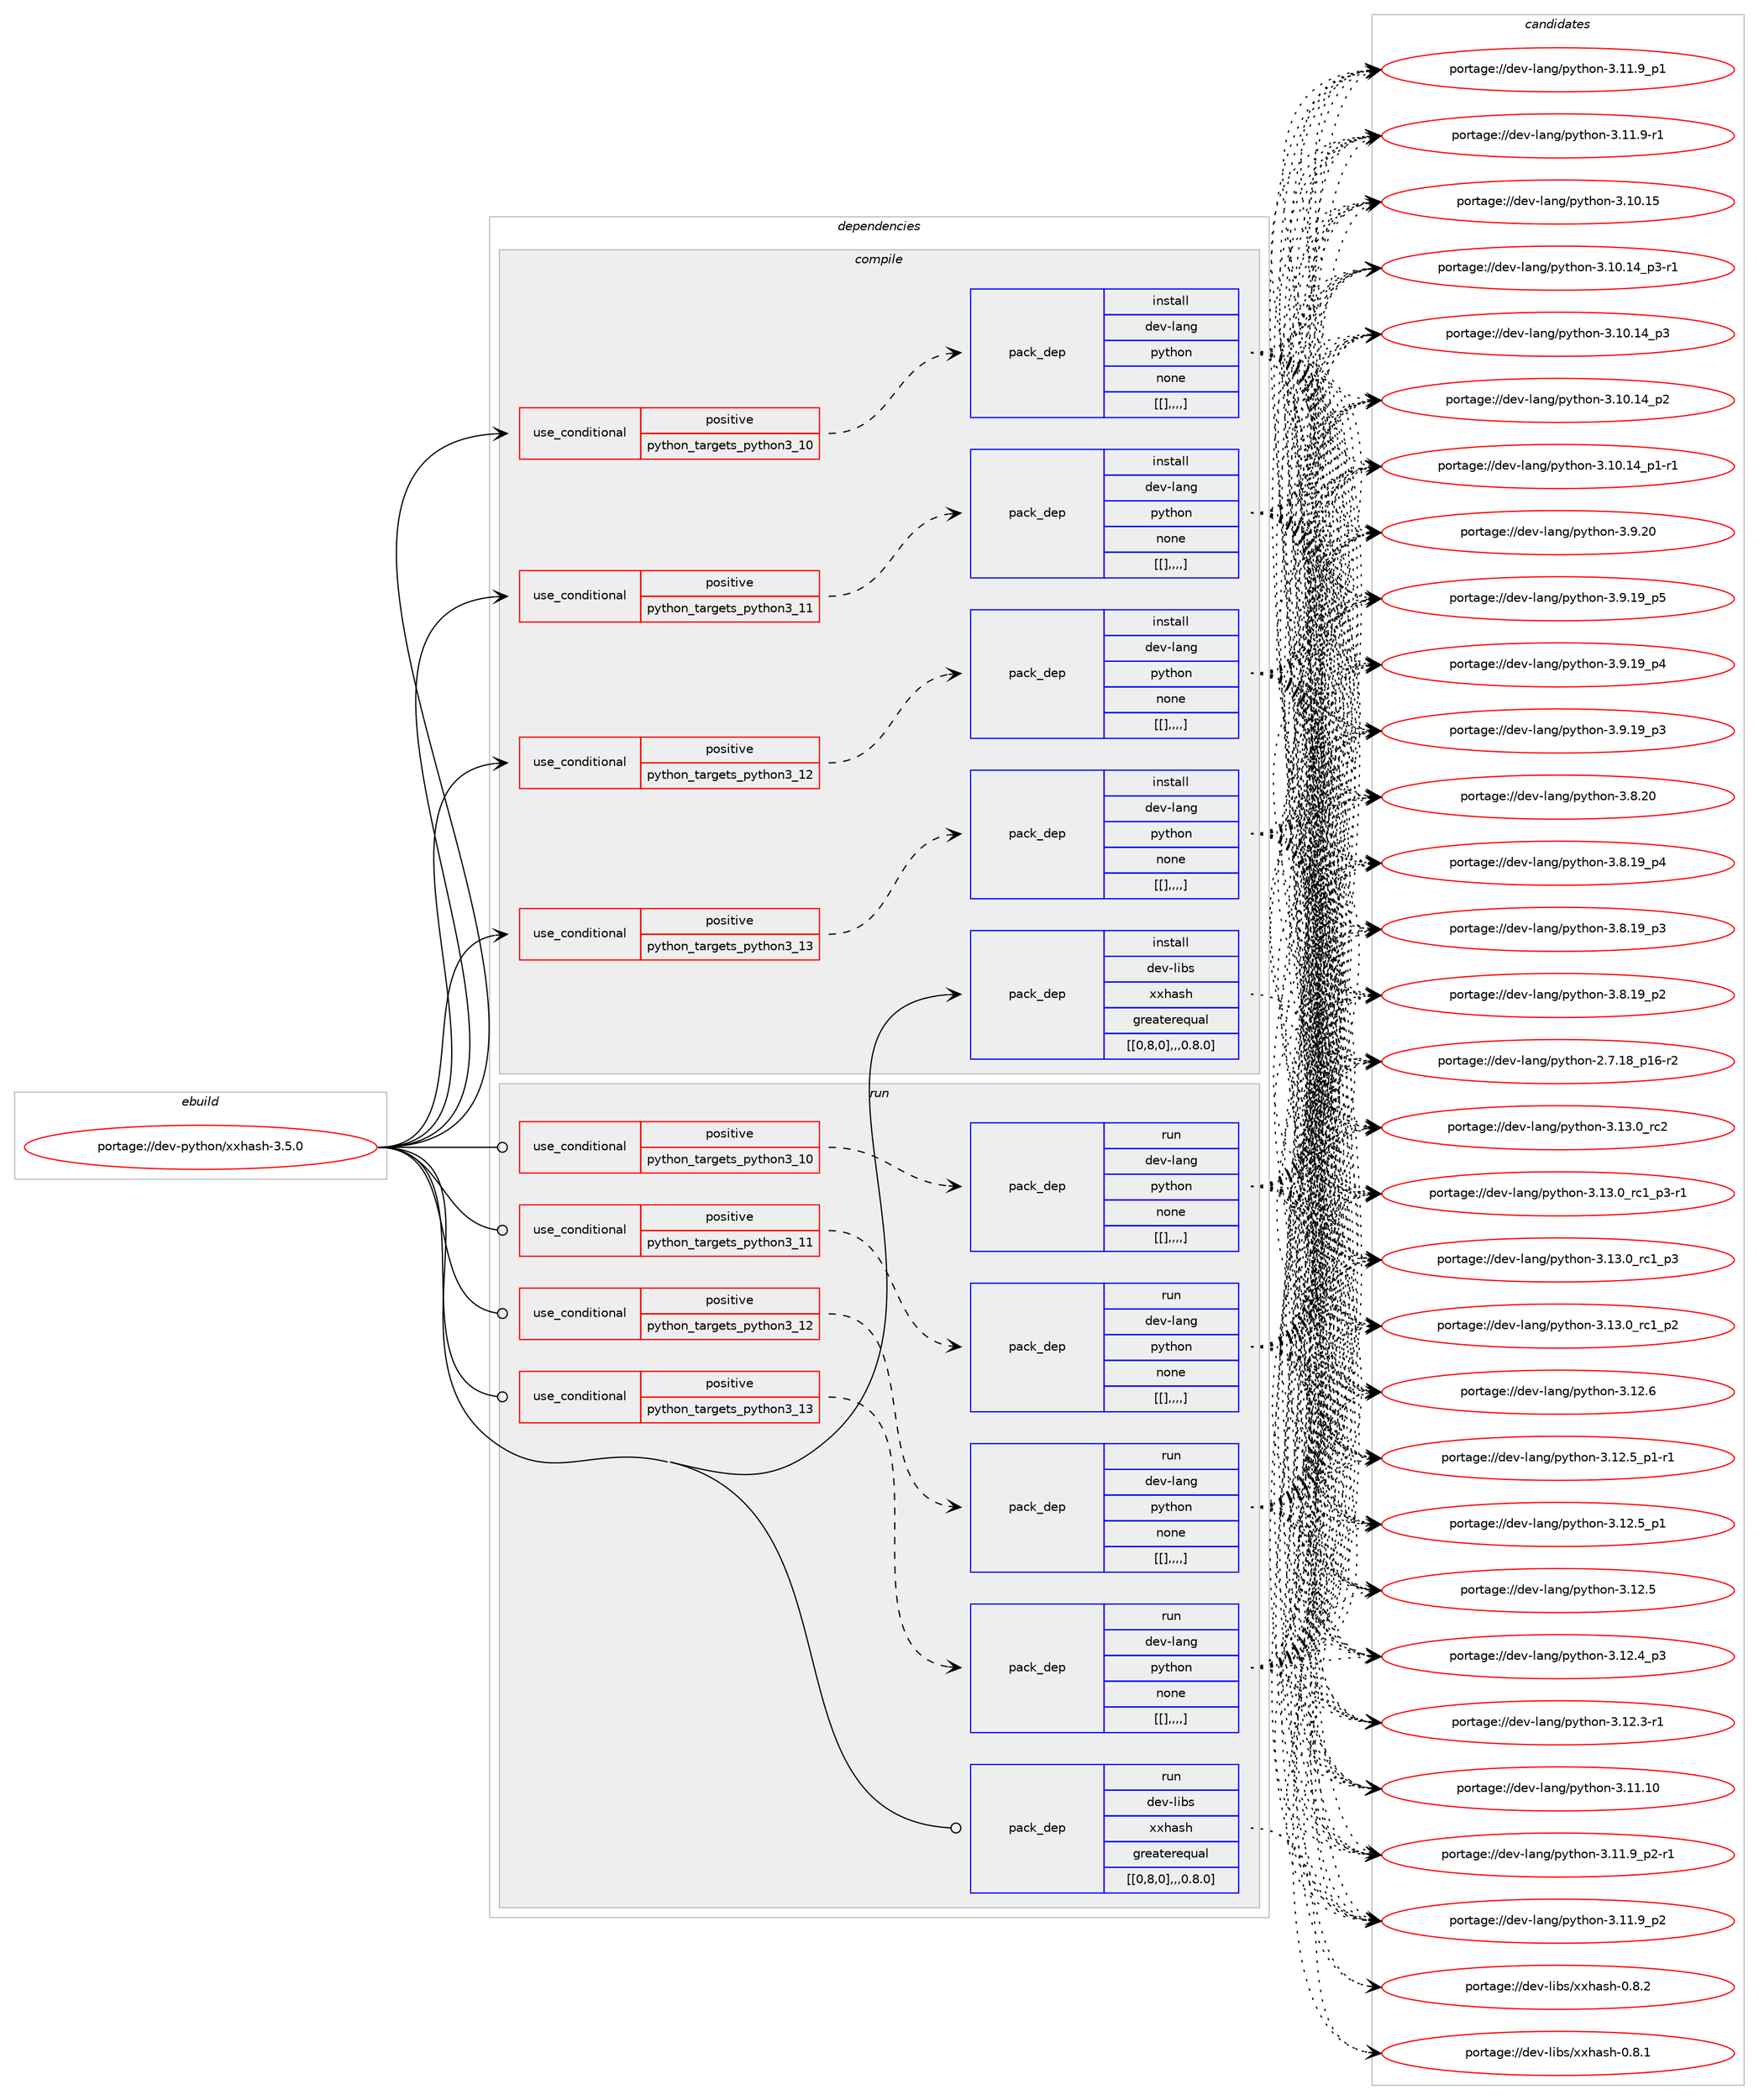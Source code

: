digraph prolog {

# *************
# Graph options
# *************

newrank=true;
concentrate=true;
compound=true;
graph [rankdir=LR,fontname=Helvetica,fontsize=10,ranksep=1.5];#, ranksep=2.5, nodesep=0.2];
edge  [arrowhead=vee];
node  [fontname=Helvetica,fontsize=10];

# **********
# The ebuild
# **********

subgraph cluster_leftcol {
color=gray;
label=<<i>ebuild</i>>;
id [label="portage://dev-python/xxhash-3.5.0", color=red, width=4, href="../dev-python/xxhash-3.5.0.svg"];
}

# ****************
# The dependencies
# ****************

subgraph cluster_midcol {
color=gray;
label=<<i>dependencies</i>>;
subgraph cluster_compile {
fillcolor="#eeeeee";
style=filled;
label=<<i>compile</i>>;
subgraph cond42444 {
dependency170131 [label=<<TABLE BORDER="0" CELLBORDER="1" CELLSPACING="0" CELLPADDING="4"><TR><TD ROWSPAN="3" CELLPADDING="10">use_conditional</TD></TR><TR><TD>positive</TD></TR><TR><TD>python_targets_python3_10</TD></TR></TABLE>>, shape=none, color=red];
subgraph pack126421 {
dependency170132 [label=<<TABLE BORDER="0" CELLBORDER="1" CELLSPACING="0" CELLPADDING="4" WIDTH="220"><TR><TD ROWSPAN="6" CELLPADDING="30">pack_dep</TD></TR><TR><TD WIDTH="110">install</TD></TR><TR><TD>dev-lang</TD></TR><TR><TD>python</TD></TR><TR><TD>none</TD></TR><TR><TD>[[],,,,]</TD></TR></TABLE>>, shape=none, color=blue];
}
dependency170131:e -> dependency170132:w [weight=20,style="dashed",arrowhead="vee"];
}
id:e -> dependency170131:w [weight=20,style="solid",arrowhead="vee"];
subgraph cond42445 {
dependency170133 [label=<<TABLE BORDER="0" CELLBORDER="1" CELLSPACING="0" CELLPADDING="4"><TR><TD ROWSPAN="3" CELLPADDING="10">use_conditional</TD></TR><TR><TD>positive</TD></TR><TR><TD>python_targets_python3_11</TD></TR></TABLE>>, shape=none, color=red];
subgraph pack126422 {
dependency170134 [label=<<TABLE BORDER="0" CELLBORDER="1" CELLSPACING="0" CELLPADDING="4" WIDTH="220"><TR><TD ROWSPAN="6" CELLPADDING="30">pack_dep</TD></TR><TR><TD WIDTH="110">install</TD></TR><TR><TD>dev-lang</TD></TR><TR><TD>python</TD></TR><TR><TD>none</TD></TR><TR><TD>[[],,,,]</TD></TR></TABLE>>, shape=none, color=blue];
}
dependency170133:e -> dependency170134:w [weight=20,style="dashed",arrowhead="vee"];
}
id:e -> dependency170133:w [weight=20,style="solid",arrowhead="vee"];
subgraph cond42446 {
dependency170135 [label=<<TABLE BORDER="0" CELLBORDER="1" CELLSPACING="0" CELLPADDING="4"><TR><TD ROWSPAN="3" CELLPADDING="10">use_conditional</TD></TR><TR><TD>positive</TD></TR><TR><TD>python_targets_python3_12</TD></TR></TABLE>>, shape=none, color=red];
subgraph pack126423 {
dependency170136 [label=<<TABLE BORDER="0" CELLBORDER="1" CELLSPACING="0" CELLPADDING="4" WIDTH="220"><TR><TD ROWSPAN="6" CELLPADDING="30">pack_dep</TD></TR><TR><TD WIDTH="110">install</TD></TR><TR><TD>dev-lang</TD></TR><TR><TD>python</TD></TR><TR><TD>none</TD></TR><TR><TD>[[],,,,]</TD></TR></TABLE>>, shape=none, color=blue];
}
dependency170135:e -> dependency170136:w [weight=20,style="dashed",arrowhead="vee"];
}
id:e -> dependency170135:w [weight=20,style="solid",arrowhead="vee"];
subgraph cond42447 {
dependency170137 [label=<<TABLE BORDER="0" CELLBORDER="1" CELLSPACING="0" CELLPADDING="4"><TR><TD ROWSPAN="3" CELLPADDING="10">use_conditional</TD></TR><TR><TD>positive</TD></TR><TR><TD>python_targets_python3_13</TD></TR></TABLE>>, shape=none, color=red];
subgraph pack126424 {
dependency170138 [label=<<TABLE BORDER="0" CELLBORDER="1" CELLSPACING="0" CELLPADDING="4" WIDTH="220"><TR><TD ROWSPAN="6" CELLPADDING="30">pack_dep</TD></TR><TR><TD WIDTH="110">install</TD></TR><TR><TD>dev-lang</TD></TR><TR><TD>python</TD></TR><TR><TD>none</TD></TR><TR><TD>[[],,,,]</TD></TR></TABLE>>, shape=none, color=blue];
}
dependency170137:e -> dependency170138:w [weight=20,style="dashed",arrowhead="vee"];
}
id:e -> dependency170137:w [weight=20,style="solid",arrowhead="vee"];
subgraph pack126425 {
dependency170139 [label=<<TABLE BORDER="0" CELLBORDER="1" CELLSPACING="0" CELLPADDING="4" WIDTH="220"><TR><TD ROWSPAN="6" CELLPADDING="30">pack_dep</TD></TR><TR><TD WIDTH="110">install</TD></TR><TR><TD>dev-libs</TD></TR><TR><TD>xxhash</TD></TR><TR><TD>greaterequal</TD></TR><TR><TD>[[0,8,0],,,0.8.0]</TD></TR></TABLE>>, shape=none, color=blue];
}
id:e -> dependency170139:w [weight=20,style="solid",arrowhead="vee"];
}
subgraph cluster_compileandrun {
fillcolor="#eeeeee";
style=filled;
label=<<i>compile and run</i>>;
}
subgraph cluster_run {
fillcolor="#eeeeee";
style=filled;
label=<<i>run</i>>;
subgraph cond42448 {
dependency170140 [label=<<TABLE BORDER="0" CELLBORDER="1" CELLSPACING="0" CELLPADDING="4"><TR><TD ROWSPAN="3" CELLPADDING="10">use_conditional</TD></TR><TR><TD>positive</TD></TR><TR><TD>python_targets_python3_10</TD></TR></TABLE>>, shape=none, color=red];
subgraph pack126426 {
dependency170141 [label=<<TABLE BORDER="0" CELLBORDER="1" CELLSPACING="0" CELLPADDING="4" WIDTH="220"><TR><TD ROWSPAN="6" CELLPADDING="30">pack_dep</TD></TR><TR><TD WIDTH="110">run</TD></TR><TR><TD>dev-lang</TD></TR><TR><TD>python</TD></TR><TR><TD>none</TD></TR><TR><TD>[[],,,,]</TD></TR></TABLE>>, shape=none, color=blue];
}
dependency170140:e -> dependency170141:w [weight=20,style="dashed",arrowhead="vee"];
}
id:e -> dependency170140:w [weight=20,style="solid",arrowhead="odot"];
subgraph cond42449 {
dependency170142 [label=<<TABLE BORDER="0" CELLBORDER="1" CELLSPACING="0" CELLPADDING="4"><TR><TD ROWSPAN="3" CELLPADDING="10">use_conditional</TD></TR><TR><TD>positive</TD></TR><TR><TD>python_targets_python3_11</TD></TR></TABLE>>, shape=none, color=red];
subgraph pack126427 {
dependency170143 [label=<<TABLE BORDER="0" CELLBORDER="1" CELLSPACING="0" CELLPADDING="4" WIDTH="220"><TR><TD ROWSPAN="6" CELLPADDING="30">pack_dep</TD></TR><TR><TD WIDTH="110">run</TD></TR><TR><TD>dev-lang</TD></TR><TR><TD>python</TD></TR><TR><TD>none</TD></TR><TR><TD>[[],,,,]</TD></TR></TABLE>>, shape=none, color=blue];
}
dependency170142:e -> dependency170143:w [weight=20,style="dashed",arrowhead="vee"];
}
id:e -> dependency170142:w [weight=20,style="solid",arrowhead="odot"];
subgraph cond42450 {
dependency170144 [label=<<TABLE BORDER="0" CELLBORDER="1" CELLSPACING="0" CELLPADDING="4"><TR><TD ROWSPAN="3" CELLPADDING="10">use_conditional</TD></TR><TR><TD>positive</TD></TR><TR><TD>python_targets_python3_12</TD></TR></TABLE>>, shape=none, color=red];
subgraph pack126428 {
dependency170145 [label=<<TABLE BORDER="0" CELLBORDER="1" CELLSPACING="0" CELLPADDING="4" WIDTH="220"><TR><TD ROWSPAN="6" CELLPADDING="30">pack_dep</TD></TR><TR><TD WIDTH="110">run</TD></TR><TR><TD>dev-lang</TD></TR><TR><TD>python</TD></TR><TR><TD>none</TD></TR><TR><TD>[[],,,,]</TD></TR></TABLE>>, shape=none, color=blue];
}
dependency170144:e -> dependency170145:w [weight=20,style="dashed",arrowhead="vee"];
}
id:e -> dependency170144:w [weight=20,style="solid",arrowhead="odot"];
subgraph cond42451 {
dependency170146 [label=<<TABLE BORDER="0" CELLBORDER="1" CELLSPACING="0" CELLPADDING="4"><TR><TD ROWSPAN="3" CELLPADDING="10">use_conditional</TD></TR><TR><TD>positive</TD></TR><TR><TD>python_targets_python3_13</TD></TR></TABLE>>, shape=none, color=red];
subgraph pack126429 {
dependency170147 [label=<<TABLE BORDER="0" CELLBORDER="1" CELLSPACING="0" CELLPADDING="4" WIDTH="220"><TR><TD ROWSPAN="6" CELLPADDING="30">pack_dep</TD></TR><TR><TD WIDTH="110">run</TD></TR><TR><TD>dev-lang</TD></TR><TR><TD>python</TD></TR><TR><TD>none</TD></TR><TR><TD>[[],,,,]</TD></TR></TABLE>>, shape=none, color=blue];
}
dependency170146:e -> dependency170147:w [weight=20,style="dashed",arrowhead="vee"];
}
id:e -> dependency170146:w [weight=20,style="solid",arrowhead="odot"];
subgraph pack126430 {
dependency170148 [label=<<TABLE BORDER="0" CELLBORDER="1" CELLSPACING="0" CELLPADDING="4" WIDTH="220"><TR><TD ROWSPAN="6" CELLPADDING="30">pack_dep</TD></TR><TR><TD WIDTH="110">run</TD></TR><TR><TD>dev-libs</TD></TR><TR><TD>xxhash</TD></TR><TR><TD>greaterequal</TD></TR><TR><TD>[[0,8,0],,,0.8.0]</TD></TR></TABLE>>, shape=none, color=blue];
}
id:e -> dependency170148:w [weight=20,style="solid",arrowhead="odot"];
}
}

# **************
# The candidates
# **************

subgraph cluster_choices {
rank=same;
color=gray;
label=<<i>candidates</i>>;

subgraph choice126421 {
color=black;
nodesep=1;
choice10010111845108971101034711212111610411111045514649514648951149950 [label="portage://dev-lang/python-3.13.0_rc2", color=red, width=4,href="../dev-lang/python-3.13.0_rc2.svg"];
choice1001011184510897110103471121211161041111104551464951464895114994995112514511449 [label="portage://dev-lang/python-3.13.0_rc1_p3-r1", color=red, width=4,href="../dev-lang/python-3.13.0_rc1_p3-r1.svg"];
choice100101118451089711010347112121116104111110455146495146489511499499511251 [label="portage://dev-lang/python-3.13.0_rc1_p3", color=red, width=4,href="../dev-lang/python-3.13.0_rc1_p3.svg"];
choice100101118451089711010347112121116104111110455146495146489511499499511250 [label="portage://dev-lang/python-3.13.0_rc1_p2", color=red, width=4,href="../dev-lang/python-3.13.0_rc1_p2.svg"];
choice10010111845108971101034711212111610411111045514649504654 [label="portage://dev-lang/python-3.12.6", color=red, width=4,href="../dev-lang/python-3.12.6.svg"];
choice1001011184510897110103471121211161041111104551464950465395112494511449 [label="portage://dev-lang/python-3.12.5_p1-r1", color=red, width=4,href="../dev-lang/python-3.12.5_p1-r1.svg"];
choice100101118451089711010347112121116104111110455146495046539511249 [label="portage://dev-lang/python-3.12.5_p1", color=red, width=4,href="../dev-lang/python-3.12.5_p1.svg"];
choice10010111845108971101034711212111610411111045514649504653 [label="portage://dev-lang/python-3.12.5", color=red, width=4,href="../dev-lang/python-3.12.5.svg"];
choice100101118451089711010347112121116104111110455146495046529511251 [label="portage://dev-lang/python-3.12.4_p3", color=red, width=4,href="../dev-lang/python-3.12.4_p3.svg"];
choice100101118451089711010347112121116104111110455146495046514511449 [label="portage://dev-lang/python-3.12.3-r1", color=red, width=4,href="../dev-lang/python-3.12.3-r1.svg"];
choice1001011184510897110103471121211161041111104551464949464948 [label="portage://dev-lang/python-3.11.10", color=red, width=4,href="../dev-lang/python-3.11.10.svg"];
choice1001011184510897110103471121211161041111104551464949465795112504511449 [label="portage://dev-lang/python-3.11.9_p2-r1", color=red, width=4,href="../dev-lang/python-3.11.9_p2-r1.svg"];
choice100101118451089711010347112121116104111110455146494946579511250 [label="portage://dev-lang/python-3.11.9_p2", color=red, width=4,href="../dev-lang/python-3.11.9_p2.svg"];
choice100101118451089711010347112121116104111110455146494946579511249 [label="portage://dev-lang/python-3.11.9_p1", color=red, width=4,href="../dev-lang/python-3.11.9_p1.svg"];
choice100101118451089711010347112121116104111110455146494946574511449 [label="portage://dev-lang/python-3.11.9-r1", color=red, width=4,href="../dev-lang/python-3.11.9-r1.svg"];
choice1001011184510897110103471121211161041111104551464948464953 [label="portage://dev-lang/python-3.10.15", color=red, width=4,href="../dev-lang/python-3.10.15.svg"];
choice100101118451089711010347112121116104111110455146494846495295112514511449 [label="portage://dev-lang/python-3.10.14_p3-r1", color=red, width=4,href="../dev-lang/python-3.10.14_p3-r1.svg"];
choice10010111845108971101034711212111610411111045514649484649529511251 [label="portage://dev-lang/python-3.10.14_p3", color=red, width=4,href="../dev-lang/python-3.10.14_p3.svg"];
choice10010111845108971101034711212111610411111045514649484649529511250 [label="portage://dev-lang/python-3.10.14_p2", color=red, width=4,href="../dev-lang/python-3.10.14_p2.svg"];
choice100101118451089711010347112121116104111110455146494846495295112494511449 [label="portage://dev-lang/python-3.10.14_p1-r1", color=red, width=4,href="../dev-lang/python-3.10.14_p1-r1.svg"];
choice10010111845108971101034711212111610411111045514657465048 [label="portage://dev-lang/python-3.9.20", color=red, width=4,href="../dev-lang/python-3.9.20.svg"];
choice100101118451089711010347112121116104111110455146574649579511253 [label="portage://dev-lang/python-3.9.19_p5", color=red, width=4,href="../dev-lang/python-3.9.19_p5.svg"];
choice100101118451089711010347112121116104111110455146574649579511252 [label="portage://dev-lang/python-3.9.19_p4", color=red, width=4,href="../dev-lang/python-3.9.19_p4.svg"];
choice100101118451089711010347112121116104111110455146574649579511251 [label="portage://dev-lang/python-3.9.19_p3", color=red, width=4,href="../dev-lang/python-3.9.19_p3.svg"];
choice10010111845108971101034711212111610411111045514656465048 [label="portage://dev-lang/python-3.8.20", color=red, width=4,href="../dev-lang/python-3.8.20.svg"];
choice100101118451089711010347112121116104111110455146564649579511252 [label="portage://dev-lang/python-3.8.19_p4", color=red, width=4,href="../dev-lang/python-3.8.19_p4.svg"];
choice100101118451089711010347112121116104111110455146564649579511251 [label="portage://dev-lang/python-3.8.19_p3", color=red, width=4,href="../dev-lang/python-3.8.19_p3.svg"];
choice100101118451089711010347112121116104111110455146564649579511250 [label="portage://dev-lang/python-3.8.19_p2", color=red, width=4,href="../dev-lang/python-3.8.19_p2.svg"];
choice100101118451089711010347112121116104111110455046554649569511249544511450 [label="portage://dev-lang/python-2.7.18_p16-r2", color=red, width=4,href="../dev-lang/python-2.7.18_p16-r2.svg"];
dependency170132:e -> choice10010111845108971101034711212111610411111045514649514648951149950:w [style=dotted,weight="100"];
dependency170132:e -> choice1001011184510897110103471121211161041111104551464951464895114994995112514511449:w [style=dotted,weight="100"];
dependency170132:e -> choice100101118451089711010347112121116104111110455146495146489511499499511251:w [style=dotted,weight="100"];
dependency170132:e -> choice100101118451089711010347112121116104111110455146495146489511499499511250:w [style=dotted,weight="100"];
dependency170132:e -> choice10010111845108971101034711212111610411111045514649504654:w [style=dotted,weight="100"];
dependency170132:e -> choice1001011184510897110103471121211161041111104551464950465395112494511449:w [style=dotted,weight="100"];
dependency170132:e -> choice100101118451089711010347112121116104111110455146495046539511249:w [style=dotted,weight="100"];
dependency170132:e -> choice10010111845108971101034711212111610411111045514649504653:w [style=dotted,weight="100"];
dependency170132:e -> choice100101118451089711010347112121116104111110455146495046529511251:w [style=dotted,weight="100"];
dependency170132:e -> choice100101118451089711010347112121116104111110455146495046514511449:w [style=dotted,weight="100"];
dependency170132:e -> choice1001011184510897110103471121211161041111104551464949464948:w [style=dotted,weight="100"];
dependency170132:e -> choice1001011184510897110103471121211161041111104551464949465795112504511449:w [style=dotted,weight="100"];
dependency170132:e -> choice100101118451089711010347112121116104111110455146494946579511250:w [style=dotted,weight="100"];
dependency170132:e -> choice100101118451089711010347112121116104111110455146494946579511249:w [style=dotted,weight="100"];
dependency170132:e -> choice100101118451089711010347112121116104111110455146494946574511449:w [style=dotted,weight="100"];
dependency170132:e -> choice1001011184510897110103471121211161041111104551464948464953:w [style=dotted,weight="100"];
dependency170132:e -> choice100101118451089711010347112121116104111110455146494846495295112514511449:w [style=dotted,weight="100"];
dependency170132:e -> choice10010111845108971101034711212111610411111045514649484649529511251:w [style=dotted,weight="100"];
dependency170132:e -> choice10010111845108971101034711212111610411111045514649484649529511250:w [style=dotted,weight="100"];
dependency170132:e -> choice100101118451089711010347112121116104111110455146494846495295112494511449:w [style=dotted,weight="100"];
dependency170132:e -> choice10010111845108971101034711212111610411111045514657465048:w [style=dotted,weight="100"];
dependency170132:e -> choice100101118451089711010347112121116104111110455146574649579511253:w [style=dotted,weight="100"];
dependency170132:e -> choice100101118451089711010347112121116104111110455146574649579511252:w [style=dotted,weight="100"];
dependency170132:e -> choice100101118451089711010347112121116104111110455146574649579511251:w [style=dotted,weight="100"];
dependency170132:e -> choice10010111845108971101034711212111610411111045514656465048:w [style=dotted,weight="100"];
dependency170132:e -> choice100101118451089711010347112121116104111110455146564649579511252:w [style=dotted,weight="100"];
dependency170132:e -> choice100101118451089711010347112121116104111110455146564649579511251:w [style=dotted,weight="100"];
dependency170132:e -> choice100101118451089711010347112121116104111110455146564649579511250:w [style=dotted,weight="100"];
dependency170132:e -> choice100101118451089711010347112121116104111110455046554649569511249544511450:w [style=dotted,weight="100"];
}
subgraph choice126422 {
color=black;
nodesep=1;
choice10010111845108971101034711212111610411111045514649514648951149950 [label="portage://dev-lang/python-3.13.0_rc2", color=red, width=4,href="../dev-lang/python-3.13.0_rc2.svg"];
choice1001011184510897110103471121211161041111104551464951464895114994995112514511449 [label="portage://dev-lang/python-3.13.0_rc1_p3-r1", color=red, width=4,href="../dev-lang/python-3.13.0_rc1_p3-r1.svg"];
choice100101118451089711010347112121116104111110455146495146489511499499511251 [label="portage://dev-lang/python-3.13.0_rc1_p3", color=red, width=4,href="../dev-lang/python-3.13.0_rc1_p3.svg"];
choice100101118451089711010347112121116104111110455146495146489511499499511250 [label="portage://dev-lang/python-3.13.0_rc1_p2", color=red, width=4,href="../dev-lang/python-3.13.0_rc1_p2.svg"];
choice10010111845108971101034711212111610411111045514649504654 [label="portage://dev-lang/python-3.12.6", color=red, width=4,href="../dev-lang/python-3.12.6.svg"];
choice1001011184510897110103471121211161041111104551464950465395112494511449 [label="portage://dev-lang/python-3.12.5_p1-r1", color=red, width=4,href="../dev-lang/python-3.12.5_p1-r1.svg"];
choice100101118451089711010347112121116104111110455146495046539511249 [label="portage://dev-lang/python-3.12.5_p1", color=red, width=4,href="../dev-lang/python-3.12.5_p1.svg"];
choice10010111845108971101034711212111610411111045514649504653 [label="portage://dev-lang/python-3.12.5", color=red, width=4,href="../dev-lang/python-3.12.5.svg"];
choice100101118451089711010347112121116104111110455146495046529511251 [label="portage://dev-lang/python-3.12.4_p3", color=red, width=4,href="../dev-lang/python-3.12.4_p3.svg"];
choice100101118451089711010347112121116104111110455146495046514511449 [label="portage://dev-lang/python-3.12.3-r1", color=red, width=4,href="../dev-lang/python-3.12.3-r1.svg"];
choice1001011184510897110103471121211161041111104551464949464948 [label="portage://dev-lang/python-3.11.10", color=red, width=4,href="../dev-lang/python-3.11.10.svg"];
choice1001011184510897110103471121211161041111104551464949465795112504511449 [label="portage://dev-lang/python-3.11.9_p2-r1", color=red, width=4,href="../dev-lang/python-3.11.9_p2-r1.svg"];
choice100101118451089711010347112121116104111110455146494946579511250 [label="portage://dev-lang/python-3.11.9_p2", color=red, width=4,href="../dev-lang/python-3.11.9_p2.svg"];
choice100101118451089711010347112121116104111110455146494946579511249 [label="portage://dev-lang/python-3.11.9_p1", color=red, width=4,href="../dev-lang/python-3.11.9_p1.svg"];
choice100101118451089711010347112121116104111110455146494946574511449 [label="portage://dev-lang/python-3.11.9-r1", color=red, width=4,href="../dev-lang/python-3.11.9-r1.svg"];
choice1001011184510897110103471121211161041111104551464948464953 [label="portage://dev-lang/python-3.10.15", color=red, width=4,href="../dev-lang/python-3.10.15.svg"];
choice100101118451089711010347112121116104111110455146494846495295112514511449 [label="portage://dev-lang/python-3.10.14_p3-r1", color=red, width=4,href="../dev-lang/python-3.10.14_p3-r1.svg"];
choice10010111845108971101034711212111610411111045514649484649529511251 [label="portage://dev-lang/python-3.10.14_p3", color=red, width=4,href="../dev-lang/python-3.10.14_p3.svg"];
choice10010111845108971101034711212111610411111045514649484649529511250 [label="portage://dev-lang/python-3.10.14_p2", color=red, width=4,href="../dev-lang/python-3.10.14_p2.svg"];
choice100101118451089711010347112121116104111110455146494846495295112494511449 [label="portage://dev-lang/python-3.10.14_p1-r1", color=red, width=4,href="../dev-lang/python-3.10.14_p1-r1.svg"];
choice10010111845108971101034711212111610411111045514657465048 [label="portage://dev-lang/python-3.9.20", color=red, width=4,href="../dev-lang/python-3.9.20.svg"];
choice100101118451089711010347112121116104111110455146574649579511253 [label="portage://dev-lang/python-3.9.19_p5", color=red, width=4,href="../dev-lang/python-3.9.19_p5.svg"];
choice100101118451089711010347112121116104111110455146574649579511252 [label="portage://dev-lang/python-3.9.19_p4", color=red, width=4,href="../dev-lang/python-3.9.19_p4.svg"];
choice100101118451089711010347112121116104111110455146574649579511251 [label="portage://dev-lang/python-3.9.19_p3", color=red, width=4,href="../dev-lang/python-3.9.19_p3.svg"];
choice10010111845108971101034711212111610411111045514656465048 [label="portage://dev-lang/python-3.8.20", color=red, width=4,href="../dev-lang/python-3.8.20.svg"];
choice100101118451089711010347112121116104111110455146564649579511252 [label="portage://dev-lang/python-3.8.19_p4", color=red, width=4,href="../dev-lang/python-3.8.19_p4.svg"];
choice100101118451089711010347112121116104111110455146564649579511251 [label="portage://dev-lang/python-3.8.19_p3", color=red, width=4,href="../dev-lang/python-3.8.19_p3.svg"];
choice100101118451089711010347112121116104111110455146564649579511250 [label="portage://dev-lang/python-3.8.19_p2", color=red, width=4,href="../dev-lang/python-3.8.19_p2.svg"];
choice100101118451089711010347112121116104111110455046554649569511249544511450 [label="portage://dev-lang/python-2.7.18_p16-r2", color=red, width=4,href="../dev-lang/python-2.7.18_p16-r2.svg"];
dependency170134:e -> choice10010111845108971101034711212111610411111045514649514648951149950:w [style=dotted,weight="100"];
dependency170134:e -> choice1001011184510897110103471121211161041111104551464951464895114994995112514511449:w [style=dotted,weight="100"];
dependency170134:e -> choice100101118451089711010347112121116104111110455146495146489511499499511251:w [style=dotted,weight="100"];
dependency170134:e -> choice100101118451089711010347112121116104111110455146495146489511499499511250:w [style=dotted,weight="100"];
dependency170134:e -> choice10010111845108971101034711212111610411111045514649504654:w [style=dotted,weight="100"];
dependency170134:e -> choice1001011184510897110103471121211161041111104551464950465395112494511449:w [style=dotted,weight="100"];
dependency170134:e -> choice100101118451089711010347112121116104111110455146495046539511249:w [style=dotted,weight="100"];
dependency170134:e -> choice10010111845108971101034711212111610411111045514649504653:w [style=dotted,weight="100"];
dependency170134:e -> choice100101118451089711010347112121116104111110455146495046529511251:w [style=dotted,weight="100"];
dependency170134:e -> choice100101118451089711010347112121116104111110455146495046514511449:w [style=dotted,weight="100"];
dependency170134:e -> choice1001011184510897110103471121211161041111104551464949464948:w [style=dotted,weight="100"];
dependency170134:e -> choice1001011184510897110103471121211161041111104551464949465795112504511449:w [style=dotted,weight="100"];
dependency170134:e -> choice100101118451089711010347112121116104111110455146494946579511250:w [style=dotted,weight="100"];
dependency170134:e -> choice100101118451089711010347112121116104111110455146494946579511249:w [style=dotted,weight="100"];
dependency170134:e -> choice100101118451089711010347112121116104111110455146494946574511449:w [style=dotted,weight="100"];
dependency170134:e -> choice1001011184510897110103471121211161041111104551464948464953:w [style=dotted,weight="100"];
dependency170134:e -> choice100101118451089711010347112121116104111110455146494846495295112514511449:w [style=dotted,weight="100"];
dependency170134:e -> choice10010111845108971101034711212111610411111045514649484649529511251:w [style=dotted,weight="100"];
dependency170134:e -> choice10010111845108971101034711212111610411111045514649484649529511250:w [style=dotted,weight="100"];
dependency170134:e -> choice100101118451089711010347112121116104111110455146494846495295112494511449:w [style=dotted,weight="100"];
dependency170134:e -> choice10010111845108971101034711212111610411111045514657465048:w [style=dotted,weight="100"];
dependency170134:e -> choice100101118451089711010347112121116104111110455146574649579511253:w [style=dotted,weight="100"];
dependency170134:e -> choice100101118451089711010347112121116104111110455146574649579511252:w [style=dotted,weight="100"];
dependency170134:e -> choice100101118451089711010347112121116104111110455146574649579511251:w [style=dotted,weight="100"];
dependency170134:e -> choice10010111845108971101034711212111610411111045514656465048:w [style=dotted,weight="100"];
dependency170134:e -> choice100101118451089711010347112121116104111110455146564649579511252:w [style=dotted,weight="100"];
dependency170134:e -> choice100101118451089711010347112121116104111110455146564649579511251:w [style=dotted,weight="100"];
dependency170134:e -> choice100101118451089711010347112121116104111110455146564649579511250:w [style=dotted,weight="100"];
dependency170134:e -> choice100101118451089711010347112121116104111110455046554649569511249544511450:w [style=dotted,weight="100"];
}
subgraph choice126423 {
color=black;
nodesep=1;
choice10010111845108971101034711212111610411111045514649514648951149950 [label="portage://dev-lang/python-3.13.0_rc2", color=red, width=4,href="../dev-lang/python-3.13.0_rc2.svg"];
choice1001011184510897110103471121211161041111104551464951464895114994995112514511449 [label="portage://dev-lang/python-3.13.0_rc1_p3-r1", color=red, width=4,href="../dev-lang/python-3.13.0_rc1_p3-r1.svg"];
choice100101118451089711010347112121116104111110455146495146489511499499511251 [label="portage://dev-lang/python-3.13.0_rc1_p3", color=red, width=4,href="../dev-lang/python-3.13.0_rc1_p3.svg"];
choice100101118451089711010347112121116104111110455146495146489511499499511250 [label="portage://dev-lang/python-3.13.0_rc1_p2", color=red, width=4,href="../dev-lang/python-3.13.0_rc1_p2.svg"];
choice10010111845108971101034711212111610411111045514649504654 [label="portage://dev-lang/python-3.12.6", color=red, width=4,href="../dev-lang/python-3.12.6.svg"];
choice1001011184510897110103471121211161041111104551464950465395112494511449 [label="portage://dev-lang/python-3.12.5_p1-r1", color=red, width=4,href="../dev-lang/python-3.12.5_p1-r1.svg"];
choice100101118451089711010347112121116104111110455146495046539511249 [label="portage://dev-lang/python-3.12.5_p1", color=red, width=4,href="../dev-lang/python-3.12.5_p1.svg"];
choice10010111845108971101034711212111610411111045514649504653 [label="portage://dev-lang/python-3.12.5", color=red, width=4,href="../dev-lang/python-3.12.5.svg"];
choice100101118451089711010347112121116104111110455146495046529511251 [label="portage://dev-lang/python-3.12.4_p3", color=red, width=4,href="../dev-lang/python-3.12.4_p3.svg"];
choice100101118451089711010347112121116104111110455146495046514511449 [label="portage://dev-lang/python-3.12.3-r1", color=red, width=4,href="../dev-lang/python-3.12.3-r1.svg"];
choice1001011184510897110103471121211161041111104551464949464948 [label="portage://dev-lang/python-3.11.10", color=red, width=4,href="../dev-lang/python-3.11.10.svg"];
choice1001011184510897110103471121211161041111104551464949465795112504511449 [label="portage://dev-lang/python-3.11.9_p2-r1", color=red, width=4,href="../dev-lang/python-3.11.9_p2-r1.svg"];
choice100101118451089711010347112121116104111110455146494946579511250 [label="portage://dev-lang/python-3.11.9_p2", color=red, width=4,href="../dev-lang/python-3.11.9_p2.svg"];
choice100101118451089711010347112121116104111110455146494946579511249 [label="portage://dev-lang/python-3.11.9_p1", color=red, width=4,href="../dev-lang/python-3.11.9_p1.svg"];
choice100101118451089711010347112121116104111110455146494946574511449 [label="portage://dev-lang/python-3.11.9-r1", color=red, width=4,href="../dev-lang/python-3.11.9-r1.svg"];
choice1001011184510897110103471121211161041111104551464948464953 [label="portage://dev-lang/python-3.10.15", color=red, width=4,href="../dev-lang/python-3.10.15.svg"];
choice100101118451089711010347112121116104111110455146494846495295112514511449 [label="portage://dev-lang/python-3.10.14_p3-r1", color=red, width=4,href="../dev-lang/python-3.10.14_p3-r1.svg"];
choice10010111845108971101034711212111610411111045514649484649529511251 [label="portage://dev-lang/python-3.10.14_p3", color=red, width=4,href="../dev-lang/python-3.10.14_p3.svg"];
choice10010111845108971101034711212111610411111045514649484649529511250 [label="portage://dev-lang/python-3.10.14_p2", color=red, width=4,href="../dev-lang/python-3.10.14_p2.svg"];
choice100101118451089711010347112121116104111110455146494846495295112494511449 [label="portage://dev-lang/python-3.10.14_p1-r1", color=red, width=4,href="../dev-lang/python-3.10.14_p1-r1.svg"];
choice10010111845108971101034711212111610411111045514657465048 [label="portage://dev-lang/python-3.9.20", color=red, width=4,href="../dev-lang/python-3.9.20.svg"];
choice100101118451089711010347112121116104111110455146574649579511253 [label="portage://dev-lang/python-3.9.19_p5", color=red, width=4,href="../dev-lang/python-3.9.19_p5.svg"];
choice100101118451089711010347112121116104111110455146574649579511252 [label="portage://dev-lang/python-3.9.19_p4", color=red, width=4,href="../dev-lang/python-3.9.19_p4.svg"];
choice100101118451089711010347112121116104111110455146574649579511251 [label="portage://dev-lang/python-3.9.19_p3", color=red, width=4,href="../dev-lang/python-3.9.19_p3.svg"];
choice10010111845108971101034711212111610411111045514656465048 [label="portage://dev-lang/python-3.8.20", color=red, width=4,href="../dev-lang/python-3.8.20.svg"];
choice100101118451089711010347112121116104111110455146564649579511252 [label="portage://dev-lang/python-3.8.19_p4", color=red, width=4,href="../dev-lang/python-3.8.19_p4.svg"];
choice100101118451089711010347112121116104111110455146564649579511251 [label="portage://dev-lang/python-3.8.19_p3", color=red, width=4,href="../dev-lang/python-3.8.19_p3.svg"];
choice100101118451089711010347112121116104111110455146564649579511250 [label="portage://dev-lang/python-3.8.19_p2", color=red, width=4,href="../dev-lang/python-3.8.19_p2.svg"];
choice100101118451089711010347112121116104111110455046554649569511249544511450 [label="portage://dev-lang/python-2.7.18_p16-r2", color=red, width=4,href="../dev-lang/python-2.7.18_p16-r2.svg"];
dependency170136:e -> choice10010111845108971101034711212111610411111045514649514648951149950:w [style=dotted,weight="100"];
dependency170136:e -> choice1001011184510897110103471121211161041111104551464951464895114994995112514511449:w [style=dotted,weight="100"];
dependency170136:e -> choice100101118451089711010347112121116104111110455146495146489511499499511251:w [style=dotted,weight="100"];
dependency170136:e -> choice100101118451089711010347112121116104111110455146495146489511499499511250:w [style=dotted,weight="100"];
dependency170136:e -> choice10010111845108971101034711212111610411111045514649504654:w [style=dotted,weight="100"];
dependency170136:e -> choice1001011184510897110103471121211161041111104551464950465395112494511449:w [style=dotted,weight="100"];
dependency170136:e -> choice100101118451089711010347112121116104111110455146495046539511249:w [style=dotted,weight="100"];
dependency170136:e -> choice10010111845108971101034711212111610411111045514649504653:w [style=dotted,weight="100"];
dependency170136:e -> choice100101118451089711010347112121116104111110455146495046529511251:w [style=dotted,weight="100"];
dependency170136:e -> choice100101118451089711010347112121116104111110455146495046514511449:w [style=dotted,weight="100"];
dependency170136:e -> choice1001011184510897110103471121211161041111104551464949464948:w [style=dotted,weight="100"];
dependency170136:e -> choice1001011184510897110103471121211161041111104551464949465795112504511449:w [style=dotted,weight="100"];
dependency170136:e -> choice100101118451089711010347112121116104111110455146494946579511250:w [style=dotted,weight="100"];
dependency170136:e -> choice100101118451089711010347112121116104111110455146494946579511249:w [style=dotted,weight="100"];
dependency170136:e -> choice100101118451089711010347112121116104111110455146494946574511449:w [style=dotted,weight="100"];
dependency170136:e -> choice1001011184510897110103471121211161041111104551464948464953:w [style=dotted,weight="100"];
dependency170136:e -> choice100101118451089711010347112121116104111110455146494846495295112514511449:w [style=dotted,weight="100"];
dependency170136:e -> choice10010111845108971101034711212111610411111045514649484649529511251:w [style=dotted,weight="100"];
dependency170136:e -> choice10010111845108971101034711212111610411111045514649484649529511250:w [style=dotted,weight="100"];
dependency170136:e -> choice100101118451089711010347112121116104111110455146494846495295112494511449:w [style=dotted,weight="100"];
dependency170136:e -> choice10010111845108971101034711212111610411111045514657465048:w [style=dotted,weight="100"];
dependency170136:e -> choice100101118451089711010347112121116104111110455146574649579511253:w [style=dotted,weight="100"];
dependency170136:e -> choice100101118451089711010347112121116104111110455146574649579511252:w [style=dotted,weight="100"];
dependency170136:e -> choice100101118451089711010347112121116104111110455146574649579511251:w [style=dotted,weight="100"];
dependency170136:e -> choice10010111845108971101034711212111610411111045514656465048:w [style=dotted,weight="100"];
dependency170136:e -> choice100101118451089711010347112121116104111110455146564649579511252:w [style=dotted,weight="100"];
dependency170136:e -> choice100101118451089711010347112121116104111110455146564649579511251:w [style=dotted,weight="100"];
dependency170136:e -> choice100101118451089711010347112121116104111110455146564649579511250:w [style=dotted,weight="100"];
dependency170136:e -> choice100101118451089711010347112121116104111110455046554649569511249544511450:w [style=dotted,weight="100"];
}
subgraph choice126424 {
color=black;
nodesep=1;
choice10010111845108971101034711212111610411111045514649514648951149950 [label="portage://dev-lang/python-3.13.0_rc2", color=red, width=4,href="../dev-lang/python-3.13.0_rc2.svg"];
choice1001011184510897110103471121211161041111104551464951464895114994995112514511449 [label="portage://dev-lang/python-3.13.0_rc1_p3-r1", color=red, width=4,href="../dev-lang/python-3.13.0_rc1_p3-r1.svg"];
choice100101118451089711010347112121116104111110455146495146489511499499511251 [label="portage://dev-lang/python-3.13.0_rc1_p3", color=red, width=4,href="../dev-lang/python-3.13.0_rc1_p3.svg"];
choice100101118451089711010347112121116104111110455146495146489511499499511250 [label="portage://dev-lang/python-3.13.0_rc1_p2", color=red, width=4,href="../dev-lang/python-3.13.0_rc1_p2.svg"];
choice10010111845108971101034711212111610411111045514649504654 [label="portage://dev-lang/python-3.12.6", color=red, width=4,href="../dev-lang/python-3.12.6.svg"];
choice1001011184510897110103471121211161041111104551464950465395112494511449 [label="portage://dev-lang/python-3.12.5_p1-r1", color=red, width=4,href="../dev-lang/python-3.12.5_p1-r1.svg"];
choice100101118451089711010347112121116104111110455146495046539511249 [label="portage://dev-lang/python-3.12.5_p1", color=red, width=4,href="../dev-lang/python-3.12.5_p1.svg"];
choice10010111845108971101034711212111610411111045514649504653 [label="portage://dev-lang/python-3.12.5", color=red, width=4,href="../dev-lang/python-3.12.5.svg"];
choice100101118451089711010347112121116104111110455146495046529511251 [label="portage://dev-lang/python-3.12.4_p3", color=red, width=4,href="../dev-lang/python-3.12.4_p3.svg"];
choice100101118451089711010347112121116104111110455146495046514511449 [label="portage://dev-lang/python-3.12.3-r1", color=red, width=4,href="../dev-lang/python-3.12.3-r1.svg"];
choice1001011184510897110103471121211161041111104551464949464948 [label="portage://dev-lang/python-3.11.10", color=red, width=4,href="../dev-lang/python-3.11.10.svg"];
choice1001011184510897110103471121211161041111104551464949465795112504511449 [label="portage://dev-lang/python-3.11.9_p2-r1", color=red, width=4,href="../dev-lang/python-3.11.9_p2-r1.svg"];
choice100101118451089711010347112121116104111110455146494946579511250 [label="portage://dev-lang/python-3.11.9_p2", color=red, width=4,href="../dev-lang/python-3.11.9_p2.svg"];
choice100101118451089711010347112121116104111110455146494946579511249 [label="portage://dev-lang/python-3.11.9_p1", color=red, width=4,href="../dev-lang/python-3.11.9_p1.svg"];
choice100101118451089711010347112121116104111110455146494946574511449 [label="portage://dev-lang/python-3.11.9-r1", color=red, width=4,href="../dev-lang/python-3.11.9-r1.svg"];
choice1001011184510897110103471121211161041111104551464948464953 [label="portage://dev-lang/python-3.10.15", color=red, width=4,href="../dev-lang/python-3.10.15.svg"];
choice100101118451089711010347112121116104111110455146494846495295112514511449 [label="portage://dev-lang/python-3.10.14_p3-r1", color=red, width=4,href="../dev-lang/python-3.10.14_p3-r1.svg"];
choice10010111845108971101034711212111610411111045514649484649529511251 [label="portage://dev-lang/python-3.10.14_p3", color=red, width=4,href="../dev-lang/python-3.10.14_p3.svg"];
choice10010111845108971101034711212111610411111045514649484649529511250 [label="portage://dev-lang/python-3.10.14_p2", color=red, width=4,href="../dev-lang/python-3.10.14_p2.svg"];
choice100101118451089711010347112121116104111110455146494846495295112494511449 [label="portage://dev-lang/python-3.10.14_p1-r1", color=red, width=4,href="../dev-lang/python-3.10.14_p1-r1.svg"];
choice10010111845108971101034711212111610411111045514657465048 [label="portage://dev-lang/python-3.9.20", color=red, width=4,href="../dev-lang/python-3.9.20.svg"];
choice100101118451089711010347112121116104111110455146574649579511253 [label="portage://dev-lang/python-3.9.19_p5", color=red, width=4,href="../dev-lang/python-3.9.19_p5.svg"];
choice100101118451089711010347112121116104111110455146574649579511252 [label="portage://dev-lang/python-3.9.19_p4", color=red, width=4,href="../dev-lang/python-3.9.19_p4.svg"];
choice100101118451089711010347112121116104111110455146574649579511251 [label="portage://dev-lang/python-3.9.19_p3", color=red, width=4,href="../dev-lang/python-3.9.19_p3.svg"];
choice10010111845108971101034711212111610411111045514656465048 [label="portage://dev-lang/python-3.8.20", color=red, width=4,href="../dev-lang/python-3.8.20.svg"];
choice100101118451089711010347112121116104111110455146564649579511252 [label="portage://dev-lang/python-3.8.19_p4", color=red, width=4,href="../dev-lang/python-3.8.19_p4.svg"];
choice100101118451089711010347112121116104111110455146564649579511251 [label="portage://dev-lang/python-3.8.19_p3", color=red, width=4,href="../dev-lang/python-3.8.19_p3.svg"];
choice100101118451089711010347112121116104111110455146564649579511250 [label="portage://dev-lang/python-3.8.19_p2", color=red, width=4,href="../dev-lang/python-3.8.19_p2.svg"];
choice100101118451089711010347112121116104111110455046554649569511249544511450 [label="portage://dev-lang/python-2.7.18_p16-r2", color=red, width=4,href="../dev-lang/python-2.7.18_p16-r2.svg"];
dependency170138:e -> choice10010111845108971101034711212111610411111045514649514648951149950:w [style=dotted,weight="100"];
dependency170138:e -> choice1001011184510897110103471121211161041111104551464951464895114994995112514511449:w [style=dotted,weight="100"];
dependency170138:e -> choice100101118451089711010347112121116104111110455146495146489511499499511251:w [style=dotted,weight="100"];
dependency170138:e -> choice100101118451089711010347112121116104111110455146495146489511499499511250:w [style=dotted,weight="100"];
dependency170138:e -> choice10010111845108971101034711212111610411111045514649504654:w [style=dotted,weight="100"];
dependency170138:e -> choice1001011184510897110103471121211161041111104551464950465395112494511449:w [style=dotted,weight="100"];
dependency170138:e -> choice100101118451089711010347112121116104111110455146495046539511249:w [style=dotted,weight="100"];
dependency170138:e -> choice10010111845108971101034711212111610411111045514649504653:w [style=dotted,weight="100"];
dependency170138:e -> choice100101118451089711010347112121116104111110455146495046529511251:w [style=dotted,weight="100"];
dependency170138:e -> choice100101118451089711010347112121116104111110455146495046514511449:w [style=dotted,weight="100"];
dependency170138:e -> choice1001011184510897110103471121211161041111104551464949464948:w [style=dotted,weight="100"];
dependency170138:e -> choice1001011184510897110103471121211161041111104551464949465795112504511449:w [style=dotted,weight="100"];
dependency170138:e -> choice100101118451089711010347112121116104111110455146494946579511250:w [style=dotted,weight="100"];
dependency170138:e -> choice100101118451089711010347112121116104111110455146494946579511249:w [style=dotted,weight="100"];
dependency170138:e -> choice100101118451089711010347112121116104111110455146494946574511449:w [style=dotted,weight="100"];
dependency170138:e -> choice1001011184510897110103471121211161041111104551464948464953:w [style=dotted,weight="100"];
dependency170138:e -> choice100101118451089711010347112121116104111110455146494846495295112514511449:w [style=dotted,weight="100"];
dependency170138:e -> choice10010111845108971101034711212111610411111045514649484649529511251:w [style=dotted,weight="100"];
dependency170138:e -> choice10010111845108971101034711212111610411111045514649484649529511250:w [style=dotted,weight="100"];
dependency170138:e -> choice100101118451089711010347112121116104111110455146494846495295112494511449:w [style=dotted,weight="100"];
dependency170138:e -> choice10010111845108971101034711212111610411111045514657465048:w [style=dotted,weight="100"];
dependency170138:e -> choice100101118451089711010347112121116104111110455146574649579511253:w [style=dotted,weight="100"];
dependency170138:e -> choice100101118451089711010347112121116104111110455146574649579511252:w [style=dotted,weight="100"];
dependency170138:e -> choice100101118451089711010347112121116104111110455146574649579511251:w [style=dotted,weight="100"];
dependency170138:e -> choice10010111845108971101034711212111610411111045514656465048:w [style=dotted,weight="100"];
dependency170138:e -> choice100101118451089711010347112121116104111110455146564649579511252:w [style=dotted,weight="100"];
dependency170138:e -> choice100101118451089711010347112121116104111110455146564649579511251:w [style=dotted,weight="100"];
dependency170138:e -> choice100101118451089711010347112121116104111110455146564649579511250:w [style=dotted,weight="100"];
dependency170138:e -> choice100101118451089711010347112121116104111110455046554649569511249544511450:w [style=dotted,weight="100"];
}
subgraph choice126425 {
color=black;
nodesep=1;
choice10010111845108105981154712012010497115104454846564650 [label="portage://dev-libs/xxhash-0.8.2", color=red, width=4,href="../dev-libs/xxhash-0.8.2.svg"];
choice10010111845108105981154712012010497115104454846564649 [label="portage://dev-libs/xxhash-0.8.1", color=red, width=4,href="../dev-libs/xxhash-0.8.1.svg"];
dependency170139:e -> choice10010111845108105981154712012010497115104454846564650:w [style=dotted,weight="100"];
dependency170139:e -> choice10010111845108105981154712012010497115104454846564649:w [style=dotted,weight="100"];
}
subgraph choice126426 {
color=black;
nodesep=1;
choice10010111845108971101034711212111610411111045514649514648951149950 [label="portage://dev-lang/python-3.13.0_rc2", color=red, width=4,href="../dev-lang/python-3.13.0_rc2.svg"];
choice1001011184510897110103471121211161041111104551464951464895114994995112514511449 [label="portage://dev-lang/python-3.13.0_rc1_p3-r1", color=red, width=4,href="../dev-lang/python-3.13.0_rc1_p3-r1.svg"];
choice100101118451089711010347112121116104111110455146495146489511499499511251 [label="portage://dev-lang/python-3.13.0_rc1_p3", color=red, width=4,href="../dev-lang/python-3.13.0_rc1_p3.svg"];
choice100101118451089711010347112121116104111110455146495146489511499499511250 [label="portage://dev-lang/python-3.13.0_rc1_p2", color=red, width=4,href="../dev-lang/python-3.13.0_rc1_p2.svg"];
choice10010111845108971101034711212111610411111045514649504654 [label="portage://dev-lang/python-3.12.6", color=red, width=4,href="../dev-lang/python-3.12.6.svg"];
choice1001011184510897110103471121211161041111104551464950465395112494511449 [label="portage://dev-lang/python-3.12.5_p1-r1", color=red, width=4,href="../dev-lang/python-3.12.5_p1-r1.svg"];
choice100101118451089711010347112121116104111110455146495046539511249 [label="portage://dev-lang/python-3.12.5_p1", color=red, width=4,href="../dev-lang/python-3.12.5_p1.svg"];
choice10010111845108971101034711212111610411111045514649504653 [label="portage://dev-lang/python-3.12.5", color=red, width=4,href="../dev-lang/python-3.12.5.svg"];
choice100101118451089711010347112121116104111110455146495046529511251 [label="portage://dev-lang/python-3.12.4_p3", color=red, width=4,href="../dev-lang/python-3.12.4_p3.svg"];
choice100101118451089711010347112121116104111110455146495046514511449 [label="portage://dev-lang/python-3.12.3-r1", color=red, width=4,href="../dev-lang/python-3.12.3-r1.svg"];
choice1001011184510897110103471121211161041111104551464949464948 [label="portage://dev-lang/python-3.11.10", color=red, width=4,href="../dev-lang/python-3.11.10.svg"];
choice1001011184510897110103471121211161041111104551464949465795112504511449 [label="portage://dev-lang/python-3.11.9_p2-r1", color=red, width=4,href="../dev-lang/python-3.11.9_p2-r1.svg"];
choice100101118451089711010347112121116104111110455146494946579511250 [label="portage://dev-lang/python-3.11.9_p2", color=red, width=4,href="../dev-lang/python-3.11.9_p2.svg"];
choice100101118451089711010347112121116104111110455146494946579511249 [label="portage://dev-lang/python-3.11.9_p1", color=red, width=4,href="../dev-lang/python-3.11.9_p1.svg"];
choice100101118451089711010347112121116104111110455146494946574511449 [label="portage://dev-lang/python-3.11.9-r1", color=red, width=4,href="../dev-lang/python-3.11.9-r1.svg"];
choice1001011184510897110103471121211161041111104551464948464953 [label="portage://dev-lang/python-3.10.15", color=red, width=4,href="../dev-lang/python-3.10.15.svg"];
choice100101118451089711010347112121116104111110455146494846495295112514511449 [label="portage://dev-lang/python-3.10.14_p3-r1", color=red, width=4,href="../dev-lang/python-3.10.14_p3-r1.svg"];
choice10010111845108971101034711212111610411111045514649484649529511251 [label="portage://dev-lang/python-3.10.14_p3", color=red, width=4,href="../dev-lang/python-3.10.14_p3.svg"];
choice10010111845108971101034711212111610411111045514649484649529511250 [label="portage://dev-lang/python-3.10.14_p2", color=red, width=4,href="../dev-lang/python-3.10.14_p2.svg"];
choice100101118451089711010347112121116104111110455146494846495295112494511449 [label="portage://dev-lang/python-3.10.14_p1-r1", color=red, width=4,href="../dev-lang/python-3.10.14_p1-r1.svg"];
choice10010111845108971101034711212111610411111045514657465048 [label="portage://dev-lang/python-3.9.20", color=red, width=4,href="../dev-lang/python-3.9.20.svg"];
choice100101118451089711010347112121116104111110455146574649579511253 [label="portage://dev-lang/python-3.9.19_p5", color=red, width=4,href="../dev-lang/python-3.9.19_p5.svg"];
choice100101118451089711010347112121116104111110455146574649579511252 [label="portage://dev-lang/python-3.9.19_p4", color=red, width=4,href="../dev-lang/python-3.9.19_p4.svg"];
choice100101118451089711010347112121116104111110455146574649579511251 [label="portage://dev-lang/python-3.9.19_p3", color=red, width=4,href="../dev-lang/python-3.9.19_p3.svg"];
choice10010111845108971101034711212111610411111045514656465048 [label="portage://dev-lang/python-3.8.20", color=red, width=4,href="../dev-lang/python-3.8.20.svg"];
choice100101118451089711010347112121116104111110455146564649579511252 [label="portage://dev-lang/python-3.8.19_p4", color=red, width=4,href="../dev-lang/python-3.8.19_p4.svg"];
choice100101118451089711010347112121116104111110455146564649579511251 [label="portage://dev-lang/python-3.8.19_p3", color=red, width=4,href="../dev-lang/python-3.8.19_p3.svg"];
choice100101118451089711010347112121116104111110455146564649579511250 [label="portage://dev-lang/python-3.8.19_p2", color=red, width=4,href="../dev-lang/python-3.8.19_p2.svg"];
choice100101118451089711010347112121116104111110455046554649569511249544511450 [label="portage://dev-lang/python-2.7.18_p16-r2", color=red, width=4,href="../dev-lang/python-2.7.18_p16-r2.svg"];
dependency170141:e -> choice10010111845108971101034711212111610411111045514649514648951149950:w [style=dotted,weight="100"];
dependency170141:e -> choice1001011184510897110103471121211161041111104551464951464895114994995112514511449:w [style=dotted,weight="100"];
dependency170141:e -> choice100101118451089711010347112121116104111110455146495146489511499499511251:w [style=dotted,weight="100"];
dependency170141:e -> choice100101118451089711010347112121116104111110455146495146489511499499511250:w [style=dotted,weight="100"];
dependency170141:e -> choice10010111845108971101034711212111610411111045514649504654:w [style=dotted,weight="100"];
dependency170141:e -> choice1001011184510897110103471121211161041111104551464950465395112494511449:w [style=dotted,weight="100"];
dependency170141:e -> choice100101118451089711010347112121116104111110455146495046539511249:w [style=dotted,weight="100"];
dependency170141:e -> choice10010111845108971101034711212111610411111045514649504653:w [style=dotted,weight="100"];
dependency170141:e -> choice100101118451089711010347112121116104111110455146495046529511251:w [style=dotted,weight="100"];
dependency170141:e -> choice100101118451089711010347112121116104111110455146495046514511449:w [style=dotted,weight="100"];
dependency170141:e -> choice1001011184510897110103471121211161041111104551464949464948:w [style=dotted,weight="100"];
dependency170141:e -> choice1001011184510897110103471121211161041111104551464949465795112504511449:w [style=dotted,weight="100"];
dependency170141:e -> choice100101118451089711010347112121116104111110455146494946579511250:w [style=dotted,weight="100"];
dependency170141:e -> choice100101118451089711010347112121116104111110455146494946579511249:w [style=dotted,weight="100"];
dependency170141:e -> choice100101118451089711010347112121116104111110455146494946574511449:w [style=dotted,weight="100"];
dependency170141:e -> choice1001011184510897110103471121211161041111104551464948464953:w [style=dotted,weight="100"];
dependency170141:e -> choice100101118451089711010347112121116104111110455146494846495295112514511449:w [style=dotted,weight="100"];
dependency170141:e -> choice10010111845108971101034711212111610411111045514649484649529511251:w [style=dotted,weight="100"];
dependency170141:e -> choice10010111845108971101034711212111610411111045514649484649529511250:w [style=dotted,weight="100"];
dependency170141:e -> choice100101118451089711010347112121116104111110455146494846495295112494511449:w [style=dotted,weight="100"];
dependency170141:e -> choice10010111845108971101034711212111610411111045514657465048:w [style=dotted,weight="100"];
dependency170141:e -> choice100101118451089711010347112121116104111110455146574649579511253:w [style=dotted,weight="100"];
dependency170141:e -> choice100101118451089711010347112121116104111110455146574649579511252:w [style=dotted,weight="100"];
dependency170141:e -> choice100101118451089711010347112121116104111110455146574649579511251:w [style=dotted,weight="100"];
dependency170141:e -> choice10010111845108971101034711212111610411111045514656465048:w [style=dotted,weight="100"];
dependency170141:e -> choice100101118451089711010347112121116104111110455146564649579511252:w [style=dotted,weight="100"];
dependency170141:e -> choice100101118451089711010347112121116104111110455146564649579511251:w [style=dotted,weight="100"];
dependency170141:e -> choice100101118451089711010347112121116104111110455146564649579511250:w [style=dotted,weight="100"];
dependency170141:e -> choice100101118451089711010347112121116104111110455046554649569511249544511450:w [style=dotted,weight="100"];
}
subgraph choice126427 {
color=black;
nodesep=1;
choice10010111845108971101034711212111610411111045514649514648951149950 [label="portage://dev-lang/python-3.13.0_rc2", color=red, width=4,href="../dev-lang/python-3.13.0_rc2.svg"];
choice1001011184510897110103471121211161041111104551464951464895114994995112514511449 [label="portage://dev-lang/python-3.13.0_rc1_p3-r1", color=red, width=4,href="../dev-lang/python-3.13.0_rc1_p3-r1.svg"];
choice100101118451089711010347112121116104111110455146495146489511499499511251 [label="portage://dev-lang/python-3.13.0_rc1_p3", color=red, width=4,href="../dev-lang/python-3.13.0_rc1_p3.svg"];
choice100101118451089711010347112121116104111110455146495146489511499499511250 [label="portage://dev-lang/python-3.13.0_rc1_p2", color=red, width=4,href="../dev-lang/python-3.13.0_rc1_p2.svg"];
choice10010111845108971101034711212111610411111045514649504654 [label="portage://dev-lang/python-3.12.6", color=red, width=4,href="../dev-lang/python-3.12.6.svg"];
choice1001011184510897110103471121211161041111104551464950465395112494511449 [label="portage://dev-lang/python-3.12.5_p1-r1", color=red, width=4,href="../dev-lang/python-3.12.5_p1-r1.svg"];
choice100101118451089711010347112121116104111110455146495046539511249 [label="portage://dev-lang/python-3.12.5_p1", color=red, width=4,href="../dev-lang/python-3.12.5_p1.svg"];
choice10010111845108971101034711212111610411111045514649504653 [label="portage://dev-lang/python-3.12.5", color=red, width=4,href="../dev-lang/python-3.12.5.svg"];
choice100101118451089711010347112121116104111110455146495046529511251 [label="portage://dev-lang/python-3.12.4_p3", color=red, width=4,href="../dev-lang/python-3.12.4_p3.svg"];
choice100101118451089711010347112121116104111110455146495046514511449 [label="portage://dev-lang/python-3.12.3-r1", color=red, width=4,href="../dev-lang/python-3.12.3-r1.svg"];
choice1001011184510897110103471121211161041111104551464949464948 [label="portage://dev-lang/python-3.11.10", color=red, width=4,href="../dev-lang/python-3.11.10.svg"];
choice1001011184510897110103471121211161041111104551464949465795112504511449 [label="portage://dev-lang/python-3.11.9_p2-r1", color=red, width=4,href="../dev-lang/python-3.11.9_p2-r1.svg"];
choice100101118451089711010347112121116104111110455146494946579511250 [label="portage://dev-lang/python-3.11.9_p2", color=red, width=4,href="../dev-lang/python-3.11.9_p2.svg"];
choice100101118451089711010347112121116104111110455146494946579511249 [label="portage://dev-lang/python-3.11.9_p1", color=red, width=4,href="../dev-lang/python-3.11.9_p1.svg"];
choice100101118451089711010347112121116104111110455146494946574511449 [label="portage://dev-lang/python-3.11.9-r1", color=red, width=4,href="../dev-lang/python-3.11.9-r1.svg"];
choice1001011184510897110103471121211161041111104551464948464953 [label="portage://dev-lang/python-3.10.15", color=red, width=4,href="../dev-lang/python-3.10.15.svg"];
choice100101118451089711010347112121116104111110455146494846495295112514511449 [label="portage://dev-lang/python-3.10.14_p3-r1", color=red, width=4,href="../dev-lang/python-3.10.14_p3-r1.svg"];
choice10010111845108971101034711212111610411111045514649484649529511251 [label="portage://dev-lang/python-3.10.14_p3", color=red, width=4,href="../dev-lang/python-3.10.14_p3.svg"];
choice10010111845108971101034711212111610411111045514649484649529511250 [label="portage://dev-lang/python-3.10.14_p2", color=red, width=4,href="../dev-lang/python-3.10.14_p2.svg"];
choice100101118451089711010347112121116104111110455146494846495295112494511449 [label="portage://dev-lang/python-3.10.14_p1-r1", color=red, width=4,href="../dev-lang/python-3.10.14_p1-r1.svg"];
choice10010111845108971101034711212111610411111045514657465048 [label="portage://dev-lang/python-3.9.20", color=red, width=4,href="../dev-lang/python-3.9.20.svg"];
choice100101118451089711010347112121116104111110455146574649579511253 [label="portage://dev-lang/python-3.9.19_p5", color=red, width=4,href="../dev-lang/python-3.9.19_p5.svg"];
choice100101118451089711010347112121116104111110455146574649579511252 [label="portage://dev-lang/python-3.9.19_p4", color=red, width=4,href="../dev-lang/python-3.9.19_p4.svg"];
choice100101118451089711010347112121116104111110455146574649579511251 [label="portage://dev-lang/python-3.9.19_p3", color=red, width=4,href="../dev-lang/python-3.9.19_p3.svg"];
choice10010111845108971101034711212111610411111045514656465048 [label="portage://dev-lang/python-3.8.20", color=red, width=4,href="../dev-lang/python-3.8.20.svg"];
choice100101118451089711010347112121116104111110455146564649579511252 [label="portage://dev-lang/python-3.8.19_p4", color=red, width=4,href="../dev-lang/python-3.8.19_p4.svg"];
choice100101118451089711010347112121116104111110455146564649579511251 [label="portage://dev-lang/python-3.8.19_p3", color=red, width=4,href="../dev-lang/python-3.8.19_p3.svg"];
choice100101118451089711010347112121116104111110455146564649579511250 [label="portage://dev-lang/python-3.8.19_p2", color=red, width=4,href="../dev-lang/python-3.8.19_p2.svg"];
choice100101118451089711010347112121116104111110455046554649569511249544511450 [label="portage://dev-lang/python-2.7.18_p16-r2", color=red, width=4,href="../dev-lang/python-2.7.18_p16-r2.svg"];
dependency170143:e -> choice10010111845108971101034711212111610411111045514649514648951149950:w [style=dotted,weight="100"];
dependency170143:e -> choice1001011184510897110103471121211161041111104551464951464895114994995112514511449:w [style=dotted,weight="100"];
dependency170143:e -> choice100101118451089711010347112121116104111110455146495146489511499499511251:w [style=dotted,weight="100"];
dependency170143:e -> choice100101118451089711010347112121116104111110455146495146489511499499511250:w [style=dotted,weight="100"];
dependency170143:e -> choice10010111845108971101034711212111610411111045514649504654:w [style=dotted,weight="100"];
dependency170143:e -> choice1001011184510897110103471121211161041111104551464950465395112494511449:w [style=dotted,weight="100"];
dependency170143:e -> choice100101118451089711010347112121116104111110455146495046539511249:w [style=dotted,weight="100"];
dependency170143:e -> choice10010111845108971101034711212111610411111045514649504653:w [style=dotted,weight="100"];
dependency170143:e -> choice100101118451089711010347112121116104111110455146495046529511251:w [style=dotted,weight="100"];
dependency170143:e -> choice100101118451089711010347112121116104111110455146495046514511449:w [style=dotted,weight="100"];
dependency170143:e -> choice1001011184510897110103471121211161041111104551464949464948:w [style=dotted,weight="100"];
dependency170143:e -> choice1001011184510897110103471121211161041111104551464949465795112504511449:w [style=dotted,weight="100"];
dependency170143:e -> choice100101118451089711010347112121116104111110455146494946579511250:w [style=dotted,weight="100"];
dependency170143:e -> choice100101118451089711010347112121116104111110455146494946579511249:w [style=dotted,weight="100"];
dependency170143:e -> choice100101118451089711010347112121116104111110455146494946574511449:w [style=dotted,weight="100"];
dependency170143:e -> choice1001011184510897110103471121211161041111104551464948464953:w [style=dotted,weight="100"];
dependency170143:e -> choice100101118451089711010347112121116104111110455146494846495295112514511449:w [style=dotted,weight="100"];
dependency170143:e -> choice10010111845108971101034711212111610411111045514649484649529511251:w [style=dotted,weight="100"];
dependency170143:e -> choice10010111845108971101034711212111610411111045514649484649529511250:w [style=dotted,weight="100"];
dependency170143:e -> choice100101118451089711010347112121116104111110455146494846495295112494511449:w [style=dotted,weight="100"];
dependency170143:e -> choice10010111845108971101034711212111610411111045514657465048:w [style=dotted,weight="100"];
dependency170143:e -> choice100101118451089711010347112121116104111110455146574649579511253:w [style=dotted,weight="100"];
dependency170143:e -> choice100101118451089711010347112121116104111110455146574649579511252:w [style=dotted,weight="100"];
dependency170143:e -> choice100101118451089711010347112121116104111110455146574649579511251:w [style=dotted,weight="100"];
dependency170143:e -> choice10010111845108971101034711212111610411111045514656465048:w [style=dotted,weight="100"];
dependency170143:e -> choice100101118451089711010347112121116104111110455146564649579511252:w [style=dotted,weight="100"];
dependency170143:e -> choice100101118451089711010347112121116104111110455146564649579511251:w [style=dotted,weight="100"];
dependency170143:e -> choice100101118451089711010347112121116104111110455146564649579511250:w [style=dotted,weight="100"];
dependency170143:e -> choice100101118451089711010347112121116104111110455046554649569511249544511450:w [style=dotted,weight="100"];
}
subgraph choice126428 {
color=black;
nodesep=1;
choice10010111845108971101034711212111610411111045514649514648951149950 [label="portage://dev-lang/python-3.13.0_rc2", color=red, width=4,href="../dev-lang/python-3.13.0_rc2.svg"];
choice1001011184510897110103471121211161041111104551464951464895114994995112514511449 [label="portage://dev-lang/python-3.13.0_rc1_p3-r1", color=red, width=4,href="../dev-lang/python-3.13.0_rc1_p3-r1.svg"];
choice100101118451089711010347112121116104111110455146495146489511499499511251 [label="portage://dev-lang/python-3.13.0_rc1_p3", color=red, width=4,href="../dev-lang/python-3.13.0_rc1_p3.svg"];
choice100101118451089711010347112121116104111110455146495146489511499499511250 [label="portage://dev-lang/python-3.13.0_rc1_p2", color=red, width=4,href="../dev-lang/python-3.13.0_rc1_p2.svg"];
choice10010111845108971101034711212111610411111045514649504654 [label="portage://dev-lang/python-3.12.6", color=red, width=4,href="../dev-lang/python-3.12.6.svg"];
choice1001011184510897110103471121211161041111104551464950465395112494511449 [label="portage://dev-lang/python-3.12.5_p1-r1", color=red, width=4,href="../dev-lang/python-3.12.5_p1-r1.svg"];
choice100101118451089711010347112121116104111110455146495046539511249 [label="portage://dev-lang/python-3.12.5_p1", color=red, width=4,href="../dev-lang/python-3.12.5_p1.svg"];
choice10010111845108971101034711212111610411111045514649504653 [label="portage://dev-lang/python-3.12.5", color=red, width=4,href="../dev-lang/python-3.12.5.svg"];
choice100101118451089711010347112121116104111110455146495046529511251 [label="portage://dev-lang/python-3.12.4_p3", color=red, width=4,href="../dev-lang/python-3.12.4_p3.svg"];
choice100101118451089711010347112121116104111110455146495046514511449 [label="portage://dev-lang/python-3.12.3-r1", color=red, width=4,href="../dev-lang/python-3.12.3-r1.svg"];
choice1001011184510897110103471121211161041111104551464949464948 [label="portage://dev-lang/python-3.11.10", color=red, width=4,href="../dev-lang/python-3.11.10.svg"];
choice1001011184510897110103471121211161041111104551464949465795112504511449 [label="portage://dev-lang/python-3.11.9_p2-r1", color=red, width=4,href="../dev-lang/python-3.11.9_p2-r1.svg"];
choice100101118451089711010347112121116104111110455146494946579511250 [label="portage://dev-lang/python-3.11.9_p2", color=red, width=4,href="../dev-lang/python-3.11.9_p2.svg"];
choice100101118451089711010347112121116104111110455146494946579511249 [label="portage://dev-lang/python-3.11.9_p1", color=red, width=4,href="../dev-lang/python-3.11.9_p1.svg"];
choice100101118451089711010347112121116104111110455146494946574511449 [label="portage://dev-lang/python-3.11.9-r1", color=red, width=4,href="../dev-lang/python-3.11.9-r1.svg"];
choice1001011184510897110103471121211161041111104551464948464953 [label="portage://dev-lang/python-3.10.15", color=red, width=4,href="../dev-lang/python-3.10.15.svg"];
choice100101118451089711010347112121116104111110455146494846495295112514511449 [label="portage://dev-lang/python-3.10.14_p3-r1", color=red, width=4,href="../dev-lang/python-3.10.14_p3-r1.svg"];
choice10010111845108971101034711212111610411111045514649484649529511251 [label="portage://dev-lang/python-3.10.14_p3", color=red, width=4,href="../dev-lang/python-3.10.14_p3.svg"];
choice10010111845108971101034711212111610411111045514649484649529511250 [label="portage://dev-lang/python-3.10.14_p2", color=red, width=4,href="../dev-lang/python-3.10.14_p2.svg"];
choice100101118451089711010347112121116104111110455146494846495295112494511449 [label="portage://dev-lang/python-3.10.14_p1-r1", color=red, width=4,href="../dev-lang/python-3.10.14_p1-r1.svg"];
choice10010111845108971101034711212111610411111045514657465048 [label="portage://dev-lang/python-3.9.20", color=red, width=4,href="../dev-lang/python-3.9.20.svg"];
choice100101118451089711010347112121116104111110455146574649579511253 [label="portage://dev-lang/python-3.9.19_p5", color=red, width=4,href="../dev-lang/python-3.9.19_p5.svg"];
choice100101118451089711010347112121116104111110455146574649579511252 [label="portage://dev-lang/python-3.9.19_p4", color=red, width=4,href="../dev-lang/python-3.9.19_p4.svg"];
choice100101118451089711010347112121116104111110455146574649579511251 [label="portage://dev-lang/python-3.9.19_p3", color=red, width=4,href="../dev-lang/python-3.9.19_p3.svg"];
choice10010111845108971101034711212111610411111045514656465048 [label="portage://dev-lang/python-3.8.20", color=red, width=4,href="../dev-lang/python-3.8.20.svg"];
choice100101118451089711010347112121116104111110455146564649579511252 [label="portage://dev-lang/python-3.8.19_p4", color=red, width=4,href="../dev-lang/python-3.8.19_p4.svg"];
choice100101118451089711010347112121116104111110455146564649579511251 [label="portage://dev-lang/python-3.8.19_p3", color=red, width=4,href="../dev-lang/python-3.8.19_p3.svg"];
choice100101118451089711010347112121116104111110455146564649579511250 [label="portage://dev-lang/python-3.8.19_p2", color=red, width=4,href="../dev-lang/python-3.8.19_p2.svg"];
choice100101118451089711010347112121116104111110455046554649569511249544511450 [label="portage://dev-lang/python-2.7.18_p16-r2", color=red, width=4,href="../dev-lang/python-2.7.18_p16-r2.svg"];
dependency170145:e -> choice10010111845108971101034711212111610411111045514649514648951149950:w [style=dotted,weight="100"];
dependency170145:e -> choice1001011184510897110103471121211161041111104551464951464895114994995112514511449:w [style=dotted,weight="100"];
dependency170145:e -> choice100101118451089711010347112121116104111110455146495146489511499499511251:w [style=dotted,weight="100"];
dependency170145:e -> choice100101118451089711010347112121116104111110455146495146489511499499511250:w [style=dotted,weight="100"];
dependency170145:e -> choice10010111845108971101034711212111610411111045514649504654:w [style=dotted,weight="100"];
dependency170145:e -> choice1001011184510897110103471121211161041111104551464950465395112494511449:w [style=dotted,weight="100"];
dependency170145:e -> choice100101118451089711010347112121116104111110455146495046539511249:w [style=dotted,weight="100"];
dependency170145:e -> choice10010111845108971101034711212111610411111045514649504653:w [style=dotted,weight="100"];
dependency170145:e -> choice100101118451089711010347112121116104111110455146495046529511251:w [style=dotted,weight="100"];
dependency170145:e -> choice100101118451089711010347112121116104111110455146495046514511449:w [style=dotted,weight="100"];
dependency170145:e -> choice1001011184510897110103471121211161041111104551464949464948:w [style=dotted,weight="100"];
dependency170145:e -> choice1001011184510897110103471121211161041111104551464949465795112504511449:w [style=dotted,weight="100"];
dependency170145:e -> choice100101118451089711010347112121116104111110455146494946579511250:w [style=dotted,weight="100"];
dependency170145:e -> choice100101118451089711010347112121116104111110455146494946579511249:w [style=dotted,weight="100"];
dependency170145:e -> choice100101118451089711010347112121116104111110455146494946574511449:w [style=dotted,weight="100"];
dependency170145:e -> choice1001011184510897110103471121211161041111104551464948464953:w [style=dotted,weight="100"];
dependency170145:e -> choice100101118451089711010347112121116104111110455146494846495295112514511449:w [style=dotted,weight="100"];
dependency170145:e -> choice10010111845108971101034711212111610411111045514649484649529511251:w [style=dotted,weight="100"];
dependency170145:e -> choice10010111845108971101034711212111610411111045514649484649529511250:w [style=dotted,weight="100"];
dependency170145:e -> choice100101118451089711010347112121116104111110455146494846495295112494511449:w [style=dotted,weight="100"];
dependency170145:e -> choice10010111845108971101034711212111610411111045514657465048:w [style=dotted,weight="100"];
dependency170145:e -> choice100101118451089711010347112121116104111110455146574649579511253:w [style=dotted,weight="100"];
dependency170145:e -> choice100101118451089711010347112121116104111110455146574649579511252:w [style=dotted,weight="100"];
dependency170145:e -> choice100101118451089711010347112121116104111110455146574649579511251:w [style=dotted,weight="100"];
dependency170145:e -> choice10010111845108971101034711212111610411111045514656465048:w [style=dotted,weight="100"];
dependency170145:e -> choice100101118451089711010347112121116104111110455146564649579511252:w [style=dotted,weight="100"];
dependency170145:e -> choice100101118451089711010347112121116104111110455146564649579511251:w [style=dotted,weight="100"];
dependency170145:e -> choice100101118451089711010347112121116104111110455146564649579511250:w [style=dotted,weight="100"];
dependency170145:e -> choice100101118451089711010347112121116104111110455046554649569511249544511450:w [style=dotted,weight="100"];
}
subgraph choice126429 {
color=black;
nodesep=1;
choice10010111845108971101034711212111610411111045514649514648951149950 [label="portage://dev-lang/python-3.13.0_rc2", color=red, width=4,href="../dev-lang/python-3.13.0_rc2.svg"];
choice1001011184510897110103471121211161041111104551464951464895114994995112514511449 [label="portage://dev-lang/python-3.13.0_rc1_p3-r1", color=red, width=4,href="../dev-lang/python-3.13.0_rc1_p3-r1.svg"];
choice100101118451089711010347112121116104111110455146495146489511499499511251 [label="portage://dev-lang/python-3.13.0_rc1_p3", color=red, width=4,href="../dev-lang/python-3.13.0_rc1_p3.svg"];
choice100101118451089711010347112121116104111110455146495146489511499499511250 [label="portage://dev-lang/python-3.13.0_rc1_p2", color=red, width=4,href="../dev-lang/python-3.13.0_rc1_p2.svg"];
choice10010111845108971101034711212111610411111045514649504654 [label="portage://dev-lang/python-3.12.6", color=red, width=4,href="../dev-lang/python-3.12.6.svg"];
choice1001011184510897110103471121211161041111104551464950465395112494511449 [label="portage://dev-lang/python-3.12.5_p1-r1", color=red, width=4,href="../dev-lang/python-3.12.5_p1-r1.svg"];
choice100101118451089711010347112121116104111110455146495046539511249 [label="portage://dev-lang/python-3.12.5_p1", color=red, width=4,href="../dev-lang/python-3.12.5_p1.svg"];
choice10010111845108971101034711212111610411111045514649504653 [label="portage://dev-lang/python-3.12.5", color=red, width=4,href="../dev-lang/python-3.12.5.svg"];
choice100101118451089711010347112121116104111110455146495046529511251 [label="portage://dev-lang/python-3.12.4_p3", color=red, width=4,href="../dev-lang/python-3.12.4_p3.svg"];
choice100101118451089711010347112121116104111110455146495046514511449 [label="portage://dev-lang/python-3.12.3-r1", color=red, width=4,href="../dev-lang/python-3.12.3-r1.svg"];
choice1001011184510897110103471121211161041111104551464949464948 [label="portage://dev-lang/python-3.11.10", color=red, width=4,href="../dev-lang/python-3.11.10.svg"];
choice1001011184510897110103471121211161041111104551464949465795112504511449 [label="portage://dev-lang/python-3.11.9_p2-r1", color=red, width=4,href="../dev-lang/python-3.11.9_p2-r1.svg"];
choice100101118451089711010347112121116104111110455146494946579511250 [label="portage://dev-lang/python-3.11.9_p2", color=red, width=4,href="../dev-lang/python-3.11.9_p2.svg"];
choice100101118451089711010347112121116104111110455146494946579511249 [label="portage://dev-lang/python-3.11.9_p1", color=red, width=4,href="../dev-lang/python-3.11.9_p1.svg"];
choice100101118451089711010347112121116104111110455146494946574511449 [label="portage://dev-lang/python-3.11.9-r1", color=red, width=4,href="../dev-lang/python-3.11.9-r1.svg"];
choice1001011184510897110103471121211161041111104551464948464953 [label="portage://dev-lang/python-3.10.15", color=red, width=4,href="../dev-lang/python-3.10.15.svg"];
choice100101118451089711010347112121116104111110455146494846495295112514511449 [label="portage://dev-lang/python-3.10.14_p3-r1", color=red, width=4,href="../dev-lang/python-3.10.14_p3-r1.svg"];
choice10010111845108971101034711212111610411111045514649484649529511251 [label="portage://dev-lang/python-3.10.14_p3", color=red, width=4,href="../dev-lang/python-3.10.14_p3.svg"];
choice10010111845108971101034711212111610411111045514649484649529511250 [label="portage://dev-lang/python-3.10.14_p2", color=red, width=4,href="../dev-lang/python-3.10.14_p2.svg"];
choice100101118451089711010347112121116104111110455146494846495295112494511449 [label="portage://dev-lang/python-3.10.14_p1-r1", color=red, width=4,href="../dev-lang/python-3.10.14_p1-r1.svg"];
choice10010111845108971101034711212111610411111045514657465048 [label="portage://dev-lang/python-3.9.20", color=red, width=4,href="../dev-lang/python-3.9.20.svg"];
choice100101118451089711010347112121116104111110455146574649579511253 [label="portage://dev-lang/python-3.9.19_p5", color=red, width=4,href="../dev-lang/python-3.9.19_p5.svg"];
choice100101118451089711010347112121116104111110455146574649579511252 [label="portage://dev-lang/python-3.9.19_p4", color=red, width=4,href="../dev-lang/python-3.9.19_p4.svg"];
choice100101118451089711010347112121116104111110455146574649579511251 [label="portage://dev-lang/python-3.9.19_p3", color=red, width=4,href="../dev-lang/python-3.9.19_p3.svg"];
choice10010111845108971101034711212111610411111045514656465048 [label="portage://dev-lang/python-3.8.20", color=red, width=4,href="../dev-lang/python-3.8.20.svg"];
choice100101118451089711010347112121116104111110455146564649579511252 [label="portage://dev-lang/python-3.8.19_p4", color=red, width=4,href="../dev-lang/python-3.8.19_p4.svg"];
choice100101118451089711010347112121116104111110455146564649579511251 [label="portage://dev-lang/python-3.8.19_p3", color=red, width=4,href="../dev-lang/python-3.8.19_p3.svg"];
choice100101118451089711010347112121116104111110455146564649579511250 [label="portage://dev-lang/python-3.8.19_p2", color=red, width=4,href="../dev-lang/python-3.8.19_p2.svg"];
choice100101118451089711010347112121116104111110455046554649569511249544511450 [label="portage://dev-lang/python-2.7.18_p16-r2", color=red, width=4,href="../dev-lang/python-2.7.18_p16-r2.svg"];
dependency170147:e -> choice10010111845108971101034711212111610411111045514649514648951149950:w [style=dotted,weight="100"];
dependency170147:e -> choice1001011184510897110103471121211161041111104551464951464895114994995112514511449:w [style=dotted,weight="100"];
dependency170147:e -> choice100101118451089711010347112121116104111110455146495146489511499499511251:w [style=dotted,weight="100"];
dependency170147:e -> choice100101118451089711010347112121116104111110455146495146489511499499511250:w [style=dotted,weight="100"];
dependency170147:e -> choice10010111845108971101034711212111610411111045514649504654:w [style=dotted,weight="100"];
dependency170147:e -> choice1001011184510897110103471121211161041111104551464950465395112494511449:w [style=dotted,weight="100"];
dependency170147:e -> choice100101118451089711010347112121116104111110455146495046539511249:w [style=dotted,weight="100"];
dependency170147:e -> choice10010111845108971101034711212111610411111045514649504653:w [style=dotted,weight="100"];
dependency170147:e -> choice100101118451089711010347112121116104111110455146495046529511251:w [style=dotted,weight="100"];
dependency170147:e -> choice100101118451089711010347112121116104111110455146495046514511449:w [style=dotted,weight="100"];
dependency170147:e -> choice1001011184510897110103471121211161041111104551464949464948:w [style=dotted,weight="100"];
dependency170147:e -> choice1001011184510897110103471121211161041111104551464949465795112504511449:w [style=dotted,weight="100"];
dependency170147:e -> choice100101118451089711010347112121116104111110455146494946579511250:w [style=dotted,weight="100"];
dependency170147:e -> choice100101118451089711010347112121116104111110455146494946579511249:w [style=dotted,weight="100"];
dependency170147:e -> choice100101118451089711010347112121116104111110455146494946574511449:w [style=dotted,weight="100"];
dependency170147:e -> choice1001011184510897110103471121211161041111104551464948464953:w [style=dotted,weight="100"];
dependency170147:e -> choice100101118451089711010347112121116104111110455146494846495295112514511449:w [style=dotted,weight="100"];
dependency170147:e -> choice10010111845108971101034711212111610411111045514649484649529511251:w [style=dotted,weight="100"];
dependency170147:e -> choice10010111845108971101034711212111610411111045514649484649529511250:w [style=dotted,weight="100"];
dependency170147:e -> choice100101118451089711010347112121116104111110455146494846495295112494511449:w [style=dotted,weight="100"];
dependency170147:e -> choice10010111845108971101034711212111610411111045514657465048:w [style=dotted,weight="100"];
dependency170147:e -> choice100101118451089711010347112121116104111110455146574649579511253:w [style=dotted,weight="100"];
dependency170147:e -> choice100101118451089711010347112121116104111110455146574649579511252:w [style=dotted,weight="100"];
dependency170147:e -> choice100101118451089711010347112121116104111110455146574649579511251:w [style=dotted,weight="100"];
dependency170147:e -> choice10010111845108971101034711212111610411111045514656465048:w [style=dotted,weight="100"];
dependency170147:e -> choice100101118451089711010347112121116104111110455146564649579511252:w [style=dotted,weight="100"];
dependency170147:e -> choice100101118451089711010347112121116104111110455146564649579511251:w [style=dotted,weight="100"];
dependency170147:e -> choice100101118451089711010347112121116104111110455146564649579511250:w [style=dotted,weight="100"];
dependency170147:e -> choice100101118451089711010347112121116104111110455046554649569511249544511450:w [style=dotted,weight="100"];
}
subgraph choice126430 {
color=black;
nodesep=1;
choice10010111845108105981154712012010497115104454846564650 [label="portage://dev-libs/xxhash-0.8.2", color=red, width=4,href="../dev-libs/xxhash-0.8.2.svg"];
choice10010111845108105981154712012010497115104454846564649 [label="portage://dev-libs/xxhash-0.8.1", color=red, width=4,href="../dev-libs/xxhash-0.8.1.svg"];
dependency170148:e -> choice10010111845108105981154712012010497115104454846564650:w [style=dotted,weight="100"];
dependency170148:e -> choice10010111845108105981154712012010497115104454846564649:w [style=dotted,weight="100"];
}
}

}
